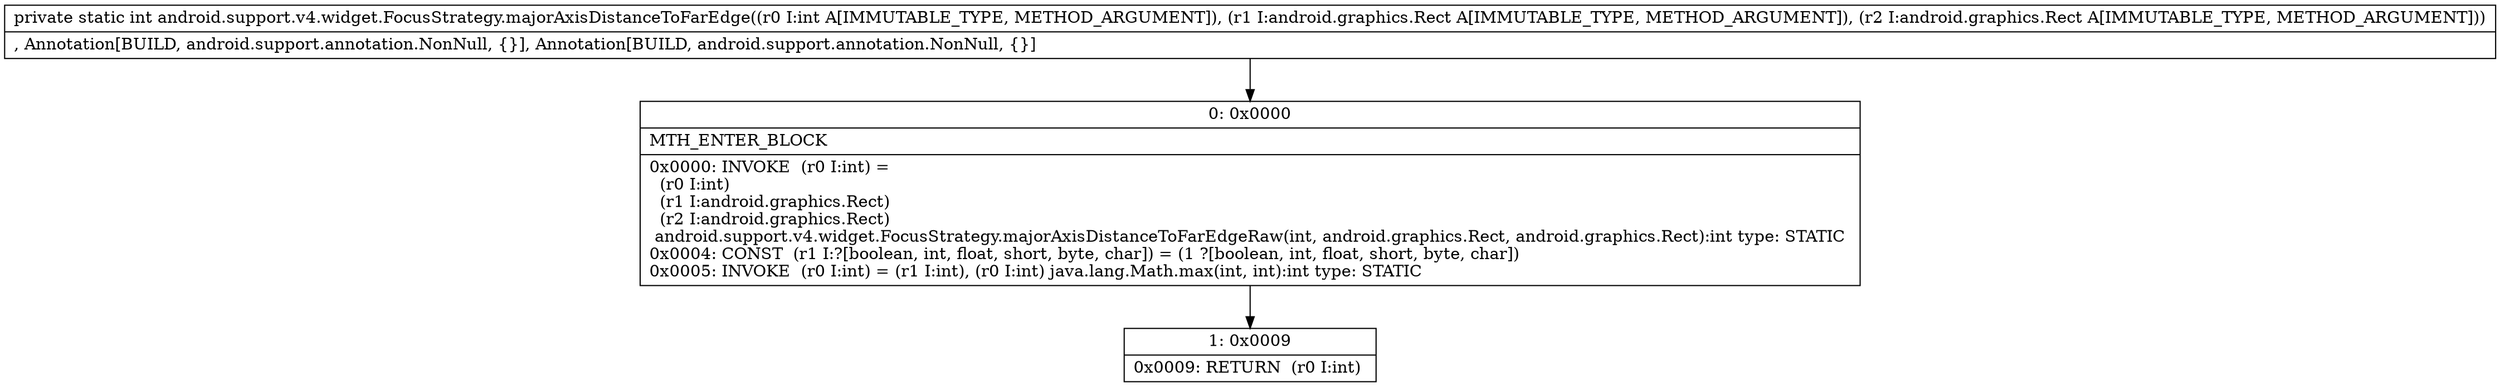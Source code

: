 digraph "CFG forandroid.support.v4.widget.FocusStrategy.majorAxisDistanceToFarEdge(ILandroid\/graphics\/Rect;Landroid\/graphics\/Rect;)I" {
Node_0 [shape=record,label="{0\:\ 0x0000|MTH_ENTER_BLOCK\l|0x0000: INVOKE  (r0 I:int) = \l  (r0 I:int)\l  (r1 I:android.graphics.Rect)\l  (r2 I:android.graphics.Rect)\l android.support.v4.widget.FocusStrategy.majorAxisDistanceToFarEdgeRaw(int, android.graphics.Rect, android.graphics.Rect):int type: STATIC \l0x0004: CONST  (r1 I:?[boolean, int, float, short, byte, char]) = (1 ?[boolean, int, float, short, byte, char]) \l0x0005: INVOKE  (r0 I:int) = (r1 I:int), (r0 I:int) java.lang.Math.max(int, int):int type: STATIC \l}"];
Node_1 [shape=record,label="{1\:\ 0x0009|0x0009: RETURN  (r0 I:int) \l}"];
MethodNode[shape=record,label="{private static int android.support.v4.widget.FocusStrategy.majorAxisDistanceToFarEdge((r0 I:int A[IMMUTABLE_TYPE, METHOD_ARGUMENT]), (r1 I:android.graphics.Rect A[IMMUTABLE_TYPE, METHOD_ARGUMENT]), (r2 I:android.graphics.Rect A[IMMUTABLE_TYPE, METHOD_ARGUMENT]))  | , Annotation[BUILD, android.support.annotation.NonNull, \{\}], Annotation[BUILD, android.support.annotation.NonNull, \{\}]\l}"];
MethodNode -> Node_0;
Node_0 -> Node_1;
}

